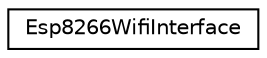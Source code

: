 digraph "Graphical Class Hierarchy"
{
  edge [fontname="Helvetica",fontsize="10",labelfontname="Helvetica",labelfontsize="10"];
  node [fontname="Helvetica",fontsize="10",shape=record];
  rankdir="LR";
  Node1 [label="Esp8266WifiInterface",height=0.2,width=0.4,color="black", fillcolor="white", style="filled",URL="$dd/d50/classEsp8266WifiInterface.html"];
}
